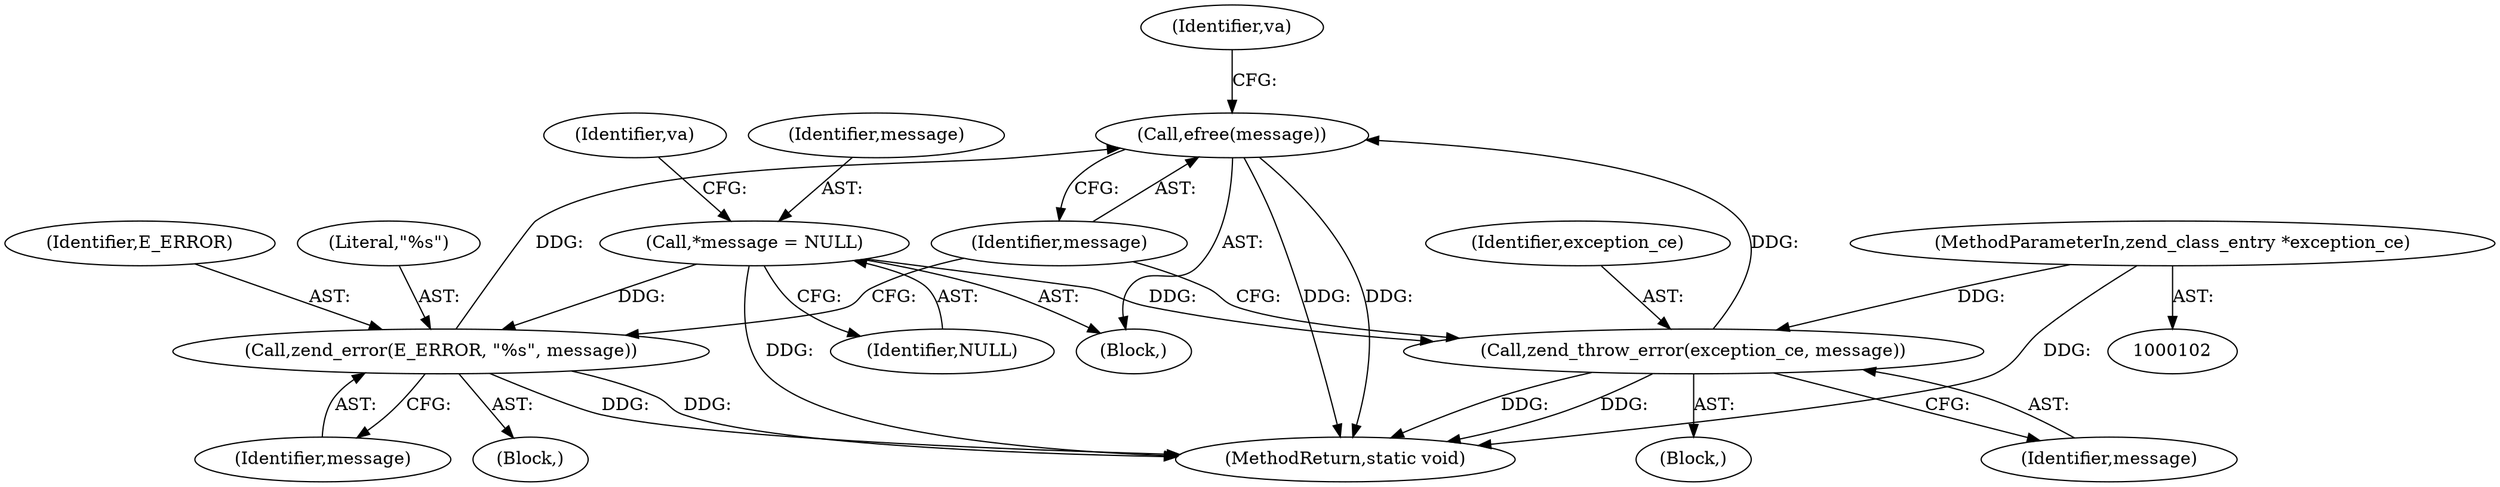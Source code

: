digraph "1_php-src_b101a6bbd4f2181c360bd38e7683df4a03cba83e@API" {
"1000135" [label="(Call,efree(message))"];
"1000131" [label="(Call,zend_error(E_ERROR, \"%s\", message))"];
"1000109" [label="(Call,*message = NULL)"];
"1000126" [label="(Call,zend_throw_error(exception_ce, message))"];
"1000104" [label="(MethodParameterIn,zend_class_entry *exception_ce)"];
"1000128" [label="(Identifier,message)"];
"1000110" [label="(Identifier,message)"];
"1000131" [label="(Call,zend_error(E_ERROR, \"%s\", message))"];
"1000113" [label="(Identifier,va)"];
"1000104" [label="(MethodParameterIn,zend_class_entry *exception_ce)"];
"1000111" [label="(Identifier,NULL)"];
"1000132" [label="(Identifier,E_ERROR)"];
"1000109" [label="(Call,*message = NULL)"];
"1000135" [label="(Call,efree(message))"];
"1000106" [label="(Block,)"];
"1000134" [label="(Identifier,message)"];
"1000125" [label="(Block,)"];
"1000133" [label="(Literal,\"%s\")"];
"1000139" [label="(MethodReturn,static void)"];
"1000126" [label="(Call,zend_throw_error(exception_ce, message))"];
"1000130" [label="(Block,)"];
"1000127" [label="(Identifier,exception_ce)"];
"1000136" [label="(Identifier,message)"];
"1000138" [label="(Identifier,va)"];
"1000135" -> "1000106"  [label="AST: "];
"1000135" -> "1000136"  [label="CFG: "];
"1000136" -> "1000135"  [label="AST: "];
"1000138" -> "1000135"  [label="CFG: "];
"1000135" -> "1000139"  [label="DDG: "];
"1000135" -> "1000139"  [label="DDG: "];
"1000131" -> "1000135"  [label="DDG: "];
"1000126" -> "1000135"  [label="DDG: "];
"1000131" -> "1000130"  [label="AST: "];
"1000131" -> "1000134"  [label="CFG: "];
"1000132" -> "1000131"  [label="AST: "];
"1000133" -> "1000131"  [label="AST: "];
"1000134" -> "1000131"  [label="AST: "];
"1000136" -> "1000131"  [label="CFG: "];
"1000131" -> "1000139"  [label="DDG: "];
"1000131" -> "1000139"  [label="DDG: "];
"1000109" -> "1000131"  [label="DDG: "];
"1000109" -> "1000106"  [label="AST: "];
"1000109" -> "1000111"  [label="CFG: "];
"1000110" -> "1000109"  [label="AST: "];
"1000111" -> "1000109"  [label="AST: "];
"1000113" -> "1000109"  [label="CFG: "];
"1000109" -> "1000139"  [label="DDG: "];
"1000109" -> "1000126"  [label="DDG: "];
"1000126" -> "1000125"  [label="AST: "];
"1000126" -> "1000128"  [label="CFG: "];
"1000127" -> "1000126"  [label="AST: "];
"1000128" -> "1000126"  [label="AST: "];
"1000136" -> "1000126"  [label="CFG: "];
"1000126" -> "1000139"  [label="DDG: "];
"1000126" -> "1000139"  [label="DDG: "];
"1000104" -> "1000126"  [label="DDG: "];
"1000104" -> "1000102"  [label="AST: "];
"1000104" -> "1000139"  [label="DDG: "];
}
